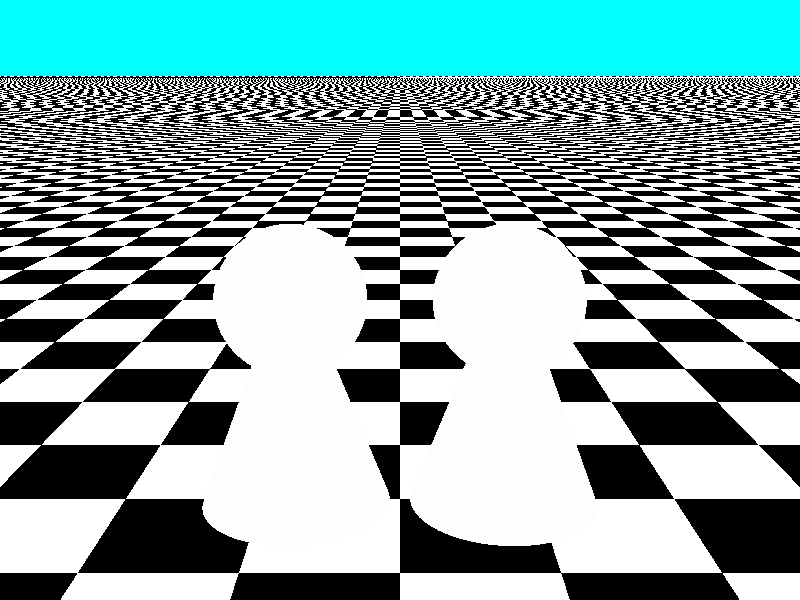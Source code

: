 #include "colors.inc"         //cores
#include "stones.inc"         //textura de pedra

#include "textures.inc"        //textura
#include "shapes.inc"         //formas
#include "glass.inc"          //vidro
#include "metals.inc"         //metal
#include "woods.inc"          //madeira
          
          
background { color rgb<0, 1, 2> }     //cor de fundo
          
camera{                      //adiciona camera
    location<0,2,-4>          //eixos x, y, e Z
    look_at<0,1,0>      
    angle 48
}  

plane { <0, 1, 0>, -1
	pigment {
		checker color Black, color White
	}
} 

union{
  sphere{<0,1,0>,0.35}
  cone{<0,0,0>,0.45,<0,1.2,0>,0}
  texture{T_Glass3} interior{I_Glass}
  translate <-0.5, 0, 0>
     }
merge{ 
  sphere{<0,1,0>,0.35}
  cone{<0,0,0>,0.45,<0,1.2,0>,0}
  texture{T_Glass3} interior{I_Glass}
  translate < 0.5, 0, 0>
     }                  

light_source {<2,4, -2> color White}